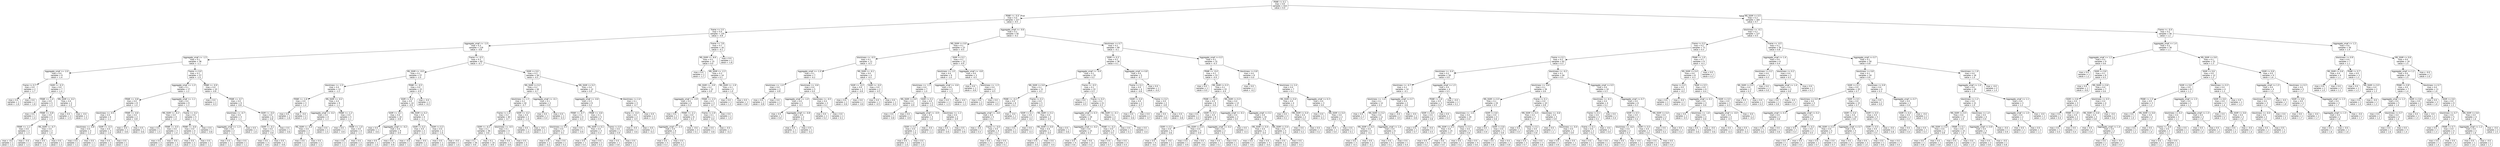 digraph Tree {
node [shape=box, style="rounded", color="black", fontname=helvetica] ;
edge [fontname=helvetica] ;
0 [label="PSNR <= 0.1\nmse = 0.8\nsamples = 410\nvalue = 0.0"] ;
1 [label="PSNR <= -0.4\nmse = 0.4\nsamples = 227\nvalue = -0.5"] ;
0 -> 1 [labeldistance=2.5, labelangle=45, headlabel="True"] ;
2 [label="frame <= 2.0\nmse = 0.4\nsamples = 135\nvalue = -0.8"] ;
1 -> 2 ;
3 [label="Aggregate_vmaf <= -1.0\nmse = 0.3\nsamples = 119\nvalue = -0.8"] ;
2 -> 3 ;
4 [label="Aggregate_vmaf <= -1.5\nmse = 0.1\nsamples = 36\nvalue = -1.1"] ;
3 -> 4 ;
5 [label="Aggregate_vmaf <= -2.0\nmse = 0.0\nsamples = 9\nvalue = -1.4"] ;
4 -> 5 ;
6 [label="frame <= 0.7\nmse = 0.0\nsamples = 2\nvalue = -1.7"] ;
5 -> 6 ;
7 [label="mse = 0.0\nsamples = 1\nvalue = -1.6"] ;
6 -> 7 ;
8 [label="mse = 0.0\nsamples = 1\nvalue = -1.8"] ;
6 -> 8 ;
9 [label="SSIM <= -0.3\nmse = 0.0\nsamples = 7\nvalue = -1.4"] ;
5 -> 9 ;
10 [label="PSNR <= -1.4\nmse = 0.0\nsamples = 5\nvalue = -1.3"] ;
9 -> 10 ;
11 [label="mse = 0.0\nsamples = 1\nvalue = -1.4"] ;
10 -> 11 ;
12 [label="PSNR <= -0.8\nmse = 0.0\nsamples = 4\nvalue = -1.3"] ;
10 -> 12 ;
13 [label="PSNR <= -1.1\nmse = 0.0\nsamples = 2\nvalue = -1.3"] ;
12 -> 13 ;
14 [label="mse = -0.0\nsamples = 1\nvalue = -1.3"] ;
13 -> 14 ;
15 [label="mse = -0.0\nsamples = 1\nvalue = -1.3"] ;
13 -> 15 ;
16 [label="MS_SSIM <= -0.7\nmse = 0.0\nsamples = 2\nvalue = -1.4"] ;
12 -> 16 ;
17 [label="mse = 0.0\nsamples = 1\nvalue = -1.4"] ;
16 -> 17 ;
18 [label="mse = 0.0\nsamples = 1\nvalue = -1.3"] ;
16 -> 18 ;
19 [label="MS_SSIM <= -0.2\nmse = 0.0\nsamples = 2\nvalue = -1.5"] ;
9 -> 19 ;
20 [label="mse = 0.0\nsamples = 1\nvalue = -1.5"] ;
19 -> 20 ;
21 [label="mse = -0.0\nsamples = 1\nvalue = -1.5"] ;
19 -> 21 ;
22 [label="frame <= 0.0\nmse = 0.1\nsamples = 27\nvalue = -1.0"] ;
4 -> 22 ;
23 [label="Aggregate_vmaf <= -1.3\nmse = 0.1\nsamples = 17\nvalue = -1.2"] ;
22 -> 23 ;
24 [label="PSNR <= -0.8\nmse = 0.0\nsamples = 8\nvalue = -1.0"] ;
23 -> 24 ;
25 [label="blockiness <= -0.5\nmse = 0.0\nsamples = 6\nvalue = -1.1"] ;
24 -> 25 ;
26 [label="blockiness <= -0.8\nmse = 0.0\nsamples = 3\nvalue = -1.2"] ;
25 -> 26 ;
27 [label="mse = 0.0\nsamples = 2\nvalue = -1.2"] ;
26 -> 27 ;
28 [label="mse = 0.0\nsamples = 1\nvalue = -1.1"] ;
26 -> 28 ;
29 [label="SSIM <= -0.3\nmse = 0.0\nsamples = 3\nvalue = -1.0"] ;
25 -> 29 ;
30 [label="mse = 0.0\nsamples = 2\nvalue = -1.0"] ;
29 -> 30 ;
31 [label="mse = 0.0\nsamples = 1\nvalue = -1.0"] ;
29 -> 31 ;
32 [label="PSNR <= -0.6\nmse = 0.0\nsamples = 2\nvalue = -0.8"] ;
24 -> 32 ;
33 [label="mse = -0.0\nsamples = 1\nvalue = -0.8"] ;
32 -> 33 ;
34 [label="mse = 0.0\nsamples = 1\nvalue = -0.6"] ;
32 -> 34 ;
35 [label="Aggregate_vmaf <= -1.1\nmse = 0.0\nsamples = 9\nvalue = -1.3"] ;
23 -> 35 ;
36 [label="MS_SSIM <= -0.2\nmse = 0.0\nsamples = 4\nvalue = -1.4"] ;
35 -> 36 ;
37 [label="mse = 0.0\nsamples = 1\nvalue = -1.5"] ;
36 -> 37 ;
38 [label="PSNR <= -0.5\nmse = 0.0\nsamples = 3\nvalue = -1.4"] ;
36 -> 38 ;
39 [label="mse = 0.0\nsamples = 2\nvalue = -1.4"] ;
38 -> 39 ;
40 [label="mse = -0.0\nsamples = 1\nvalue = -1.4"] ;
38 -> 40 ;
41 [label="frame <= -0.2\nmse = 0.0\nsamples = 5\nvalue = -1.1"] ;
35 -> 41 ;
42 [label="PSNR <= -0.6\nmse = 0.0\nsamples = 4\nvalue = -1.2"] ;
41 -> 42 ;
43 [label="mse = 0.0\nsamples = 2\nvalue = -1.3"] ;
42 -> 43 ;
44 [label="mse = 0.0\nsamples = 2\nvalue = -1.1"] ;
42 -> 44 ;
45 [label="mse = 0.0\nsamples = 1\nvalue = -0.8"] ;
41 -> 45 ;
46 [label="PSNR <= -0.9\nmse = 0.0\nsamples = 10\nvalue = -0.8"] ;
22 -> 46 ;
47 [label="mse = 0.0\nsamples = 1\nvalue = -0.3"] ;
46 -> 47 ;
48 [label="PSNR <= -0.7\nmse = 0.0\nsamples = 9\nvalue = -0.8"] ;
46 -> 48 ;
49 [label="blockiness <= -0.7\nmse = 0.0\nsamples = 3\nvalue = -1.1"] ;
48 -> 49 ;
50 [label="Aggregate_vmaf <= -1.3\nmse = 0.0\nsamples = 2\nvalue = -1.1"] ;
49 -> 50 ;
51 [label="mse = 0.0\nsamples = 1\nvalue = -1.1"] ;
50 -> 51 ;
52 [label="mse = 0.0\nsamples = 1\nvalue = -1.1"] ;
50 -> 52 ;
53 [label="mse = 0.0\nsamples = 1\nvalue = -1.0"] ;
49 -> 53 ;
54 [label="SSIM <= -0.0\nmse = 0.0\nsamples = 6\nvalue = -0.8"] ;
48 -> 54 ;
55 [label="SSIM <= -0.1\nmse = 0.0\nsamples = 5\nvalue = -0.8"] ;
54 -> 55 ;
56 [label="mse = 0.0\nsamples = 3\nvalue = -0.8"] ;
55 -> 56 ;
57 [label="mse = 0.0\nsamples = 2\nvalue = -0.8"] ;
55 -> 57 ;
58 [label="mse = 0.0\nsamples = 1\nvalue = -0.6"] ;
54 -> 58 ;
59 [label="frame <= -0.5\nmse = 0.3\nsamples = 83\nvalue = -0.7"] ;
3 -> 59 ;
60 [label="MS_SSIM <= -0.0\nmse = 0.1\nsamples = 27\nvalue = -1.0"] ;
59 -> 60 ;
61 [label="blockiness <= -1.5\nmse = 0.0\nsamples = 12\nvalue = -1.2"] ;
60 -> 61 ;
62 [label="PSNR <= -1.6\nmse = 0.0\nsamples = 3\nvalue = -1.4"] ;
61 -> 62 ;
63 [label="mse = 0.0\nsamples = 1\nvalue = -1.6"] ;
62 -> 63 ;
64 [label="mse = -0.0\nsamples = 2\nvalue = -1.4"] ;
62 -> 64 ;
65 [label="MS_SSIM <= -0.2\nmse = 0.0\nsamples = 9\nvalue = -1.1"] ;
61 -> 65 ;
66 [label="Aggregate_vmaf <= -0.2\nmse = 0.0\nsamples = 4\nvalue = -1.3"] ;
65 -> 66 ;
67 [label="MS_SSIM <= -0.4\nmse = 0.0\nsamples = 3\nvalue = -1.2"] ;
66 -> 67 ;
68 [label="mse = 0.0\nsamples = 1\nvalue = -1.2"] ;
67 -> 68 ;
69 [label="mse = 0.0\nsamples = 2\nvalue = -1.3"] ;
67 -> 69 ;
70 [label="mse = 0.0\nsamples = 1\nvalue = -1.5"] ;
66 -> 70 ;
71 [label="PSNR <= -1.2\nmse = 0.0\nsamples = 5\nvalue = -1.1"] ;
65 -> 71 ;
72 [label="mse = 0.0\nsamples = 1\nvalue = -0.9"] ;
71 -> 72 ;
73 [label="PSNR <= -1.0\nmse = 0.0\nsamples = 4\nvalue = -1.1"] ;
71 -> 73 ;
74 [label="mse = 0.0\nsamples = 2\nvalue = -1.1"] ;
73 -> 74 ;
75 [label="mse = 0.0\nsamples = 2\nvalue = -1.0"] ;
73 -> 75 ;
76 [label="PSNR <= -0.5\nmse = 0.0\nsamples = 15\nvalue = -0.9"] ;
60 -> 76 ;
77 [label="SSIM <= 0.2\nmse = 0.0\nsamples = 14\nvalue = -0.9"] ;
76 -> 77 ;
78 [label="SSIM <= -0.1\nmse = 0.0\nsamples = 10\nvalue = -0.8"] ;
77 -> 78 ;
79 [label="mse = 0.0\nsamples = 1\nvalue = -0.6"] ;
78 -> 79 ;
80 [label="Aggregate_vmaf <= -0.2\nmse = 0.0\nsamples = 9\nvalue = -0.9"] ;
78 -> 80 ;
81 [label="mse = 0.0\nsamples = 1\nvalue = -1.0"] ;
80 -> 81 ;
82 [label="mse = 0.0\nsamples = 8\nvalue = -0.9"] ;
80 -> 82 ;
83 [label="MS_SSIM <= 0.2\nmse = 0.0\nsamples = 4\nvalue = -1.1"] ;
77 -> 83 ;
84 [label="SSIM <= 0.2\nmse = 0.0\nsamples = 2\nvalue = -1.2"] ;
83 -> 84 ;
85 [label="mse = -0.0\nsamples = 1\nvalue = -1.2"] ;
84 -> 85 ;
86 [label="mse = -0.0\nsamples = 1\nvalue = -1.2"] ;
84 -> 86 ;
87 [label="SSIM <= 0.3\nmse = 0.0\nsamples = 2\nvalue = -1.0"] ;
83 -> 87 ;
88 [label="mse = 0.0\nsamples = 1\nvalue = -1.0"] ;
87 -> 88 ;
89 [label="mse = -0.0\nsamples = 1\nvalue = -1.0"] ;
87 -> 89 ;
90 [label="mse = -0.0\nsamples = 1\nvalue = -0.2"] ;
76 -> 90 ;
91 [label="SSIM <= 0.0\nmse = 0.3\nsamples = 56\nvalue = -0.5"] ;
59 -> 91 ;
92 [label="MS_SSIM <= 0.2\nmse = 0.2\nsamples = 44\nvalue = -0.7"] ;
91 -> 92 ;
93 [label="blockiness <= 1.3\nmse = 0.2\nsamples = 42\nvalue = -0.7"] ;
92 -> 93 ;
94 [label="frame <= 1.4\nmse = 0.2\nsamples = 40\nvalue = -0.7"] ;
93 -> 94 ;
95 [label="SSIM <= -0.2\nmse = 0.1\nsamples = 36\nvalue = -0.6"] ;
94 -> 95 ;
96 [label="mse = 0.1\nsamples = 26\nvalue = -0.6"] ;
95 -> 96 ;
97 [label="mse = 0.1\nsamples = 10\nvalue = -0.9"] ;
95 -> 97 ;
98 [label="blockiness <= -0.5\nmse = 0.1\nsamples = 4\nvalue = -1.1"] ;
94 -> 98 ;
99 [label="mse = 0.0\nsamples = 2\nvalue = -0.9"] ;
98 -> 99 ;
100 [label="mse = 0.0\nsamples = 2\nvalue = -1.4"] ;
98 -> 100 ;
101 [label="SSIM <= -0.2\nmse = 0.0\nsamples = 2\nvalue = -1.4"] ;
93 -> 101 ;
102 [label="mse = 0.0\nsamples = 1\nvalue = -1.4"] ;
101 -> 102 ;
103 [label="mse = -0.0\nsamples = 1\nvalue = -1.1"] ;
101 -> 103 ;
104 [label="Aggregate_vmaf <= -0.1\nmse = 0.1\nsamples = 2\nvalue = 0.0"] ;
92 -> 104 ;
105 [label="mse = 0.0\nsamples = 1\nvalue = 0.4"] ;
104 -> 105 ;
106 [label="mse = 0.0\nsamples = 1\nvalue = -0.3"] ;
104 -> 106 ;
107 [label="MS_SSIM <= 0.2\nmse = 0.4\nsamples = 12\nvalue = 0.0"] ;
91 -> 107 ;
108 [label="Aggregate_vmaf <= -0.6\nmse = 0.3\nsamples = 9\nvalue = 0.2"] ;
107 -> 108 ;
109 [label="PSNR <= -0.7\nmse = 0.1\nsamples = 4\nvalue = -0.3"] ;
108 -> 109 ;
110 [label="blockiness <= 0.5\nmse = 0.0\nsamples = 3\nvalue = -0.1"] ;
109 -> 110 ;
111 [label="mse = 0.0\nsamples = 2\nvalue = -0.2"] ;
110 -> 111 ;
112 [label="mse = 0.0\nsamples = 1\nvalue = 0.2"] ;
110 -> 112 ;
113 [label="mse = 0.0\nsamples = 1\nvalue = -0.9"] ;
109 -> 113 ;
114 [label="PSNR <= -0.6\nmse = 0.1\nsamples = 5\nvalue = 0.5"] ;
108 -> 114 ;
115 [label="MS_SSIM <= 0.1\nmse = 0.0\nsamples = 3\nvalue = 0.3"] ;
114 -> 115 ;
116 [label="mse = 0.0\nsamples = 1\nvalue = 0.4"] ;
115 -> 116 ;
117 [label="mse = 0.0\nsamples = 2\nvalue = 0.3"] ;
115 -> 117 ;
118 [label="frame <= 0.5\nmse = 0.0\nsamples = 2\nvalue = 0.9"] ;
114 -> 118 ;
119 [label="mse = 0.0\nsamples = 1\nvalue = 0.8"] ;
118 -> 119 ;
120 [label="mse = 0.0\nsamples = 1\nvalue = 1.1"] ;
118 -> 120 ;
121 [label="blockiness <= 2.4\nmse = 0.1\nsamples = 3\nvalue = -0.7"] ;
107 -> 121 ;
122 [label="frame <= -0.4\nmse = 0.0\nsamples = 2\nvalue = -0.5"] ;
121 -> 122 ;
123 [label="mse = -0.0\nsamples = 1\nvalue = -0.6"] ;
122 -> 123 ;
124 [label="mse = -0.0\nsamples = 1\nvalue = -0.2"] ;
122 -> 124 ;
125 [label="mse = 0.0\nsamples = 1\nvalue = -1.2"] ;
121 -> 125 ;
126 [label="frame <= 7.8\nmse = 0.7\nsamples = 16\nvalue = -0.1"] ;
2 -> 126 ;
127 [label="MS_SSIM <= -6.6\nmse = 0.5\nsamples = 15\nvalue = 0.0"] ;
126 -> 127 ;
128 [label="mse = 0.0\nsamples = 1\nvalue = -1.7"] ;
127 -> 128 ;
129 [label="MS_SSIM <= -2.3\nmse = 0.3\nsamples = 14\nvalue = 0.1"] ;
127 -> 129 ;
130 [label="MS_SSIM <= -3.9\nmse = 0.2\nsamples = 12\nvalue = 0.0"] ;
129 -> 130 ;
131 [label="Aggregate_vmaf <= -2.9\nmse = 0.0\nsamples = 9\nvalue = 0.2"] ;
130 -> 131 ;
132 [label="mse = 0.0\nsamples = 1\nvalue = 0.0"] ;
131 -> 132 ;
133 [label="PSNR <= -2.1\nmse = 0.0\nsamples = 8\nvalue = 0.3"] ;
131 -> 133 ;
134 [label="Aggregate_vmaf <= -2.3\nmse = 0.0\nsamples = 6\nvalue = 0.3"] ;
133 -> 134 ;
135 [label="mse = 0.0\nsamples = 5\nvalue = 0.3"] ;
134 -> 135 ;
136 [label="mse = 0.0\nsamples = 1\nvalue = 0.2"] ;
134 -> 136 ;
137 [label="mse = -0.0\nsamples = 2\nvalue = 0.1"] ;
133 -> 137 ;
138 [label="PSNR <= -2.3\nmse = 0.3\nsamples = 3\nvalue = -0.7"] ;
130 -> 138 ;
139 [label="frame <= 2.9\nmse = 0.1\nsamples = 2\nvalue = -0.4"] ;
138 -> 139 ;
140 [label="mse = 0.0\nsamples = 1\nvalue = -0.8"] ;
139 -> 140 ;
141 [label="mse = -0.0\nsamples = 1\nvalue = -0.2"] ;
139 -> 141 ;
142 [label="mse = 0.0\nsamples = 1\nvalue = -1.5"] ;
138 -> 142 ;
143 [label="MS_SSIM <= -1.9\nmse = 0.1\nsamples = 2\nvalue = 1.0"] ;
129 -> 143 ;
144 [label="mse = 0.0\nsamples = 1\nvalue = 1.3"] ;
143 -> 144 ;
145 [label="mse = 0.0\nsamples = 1\nvalue = 0.8"] ;
143 -> 145 ;
146 [label="mse = 0.0\nsamples = 1\nvalue = -1.8"] ;
126 -> 146 ;
147 [label="Aggregate_vmaf <= -0.6\nmse = 0.2\nsamples = 92\nvalue = -0.2"] ;
1 -> 147 ;
148 [label="MS_SSIM <= 0.0\nmse = 0.1\nsamples = 23\nvalue = -0.5"] ;
147 -> 148 ;
149 [label="blockiness <= -0.5\nmse = 0.1\nsamples = 11\nvalue = -0.3"] ;
148 -> 149 ;
150 [label="Aggregate_vmaf <= -1.0\nmse = 0.1\nsamples = 7\nvalue = -0.2"] ;
149 -> 150 ;
151 [label="blockiness <= -1.0\nmse = 0.0\nsamples = 2\nvalue = -0.8"] ;
150 -> 151 ;
152 [label="mse = 0.0\nsamples = 1\nvalue = -0.8"] ;
151 -> 152 ;
153 [label="mse = 0.0\nsamples = 1\nvalue = -0.7"] ;
151 -> 153 ;
154 [label="blockiness <= -0.6\nmse = 0.0\nsamples = 5\nvalue = 0.0"] ;
150 -> 154 ;
155 [label="Aggregate_vmaf <= -1.0\nmse = 0.0\nsamples = 3\nvalue = -0.1"] ;
154 -> 155 ;
156 [label="mse = 0.0\nsamples = 1\nvalue = 0.0"] ;
155 -> 156 ;
157 [label="Aggregate_vmaf <= -0.8\nmse = 0.0\nsamples = 2\nvalue = -0.1"] ;
155 -> 157 ;
158 [label="mse = 0.0\nsamples = 1\nvalue = -0.1"] ;
157 -> 158 ;
159 [label="mse = 0.0\nsamples = 1\nvalue = -0.1"] ;
157 -> 159 ;
160 [label="blockiness <= -0.5\nmse = 0.0\nsamples = 2\nvalue = 0.1"] ;
154 -> 160 ;
161 [label="mse = 0.0\nsamples = 1\nvalue = 0.2"] ;
160 -> 161 ;
162 [label="mse = 0.0\nsamples = 1\nvalue = 0.1"] ;
160 -> 162 ;
163 [label="MS_SSIM <= -0.1\nmse = 0.0\nsamples = 4\nvalue = -0.5"] ;
149 -> 163 ;
164 [label="SSIM <= -0.3\nmse = 0.0\nsamples = 2\nvalue = -0.6"] ;
163 -> 164 ;
165 [label="mse = 0.0\nsamples = 1\nvalue = -0.6"] ;
164 -> 165 ;
166 [label="mse = 0.0\nsamples = 1\nvalue = -0.6"] ;
164 -> 166 ;
167 [label="SSIM <= -0.0\nmse = 0.0\nsamples = 2\nvalue = -0.5"] ;
163 -> 167 ;
168 [label="mse = 0.0\nsamples = 1\nvalue = -0.5"] ;
167 -> 168 ;
169 [label="mse = 0.0\nsamples = 1\nvalue = -0.5"] ;
167 -> 169 ;
170 [label="SSIM <= 0.2\nmse = 0.1\nsamples = 12\nvalue = -0.9"] ;
148 -> 170 ;
171 [label="blockiness <= 1.0\nmse = 0.0\nsamples = 9\nvalue = -1.0"] ;
170 -> 171 ;
172 [label="blockiness <= -1.3\nmse = 0.0\nsamples = 7\nvalue = -1.0"] ;
171 -> 172 ;
173 [label="MS_SSIM <= 0.0\nmse = 0.0\nsamples = 2\nvalue = -0.9"] ;
172 -> 173 ;
174 [label="mse = 0.0\nsamples = 1\nvalue = -0.8"] ;
173 -> 174 ;
175 [label="mse = 0.0\nsamples = 1\nvalue = -0.9"] ;
173 -> 175 ;
176 [label="SSIM <= 0.1\nmse = 0.0\nsamples = 5\nvalue = -1.0"] ;
172 -> 176 ;
177 [label="Aggregate_vmaf <= -0.9\nmse = 0.0\nsamples = 3\nvalue = -1.0"] ;
176 -> 177 ;
178 [label="SSIM <= 0.1\nmse = 0.0\nsamples = 2\nvalue = -1.0"] ;
177 -> 178 ;
179 [label="mse = 0.0\nsamples = 1\nvalue = -1.0"] ;
178 -> 179 ;
180 [label="mse = 0.0\nsamples = 1\nvalue = -1.0"] ;
178 -> 180 ;
181 [label="mse = -0.0\nsamples = 1\nvalue = -1.1"] ;
177 -> 181 ;
182 [label="blockiness <= -1.1\nmse = 0.0\nsamples = 2\nvalue = -0.9"] ;
176 -> 182 ;
183 [label="mse = 0.0\nsamples = 1\nvalue = -0.9"] ;
182 -> 183 ;
184 [label="mse = 0.0\nsamples = 1\nvalue = -0.9"] ;
182 -> 184 ;
185 [label="Aggregate_vmaf <= -0.6\nmse = 0.0\nsamples = 2\nvalue = -1.3"] ;
171 -> 185 ;
186 [label="mse = 0.0\nsamples = 1\nvalue = -1.3"] ;
185 -> 186 ;
187 [label="mse = -0.0\nsamples = 1\nvalue = -1.2"] ;
185 -> 187 ;
188 [label="Aggregate_vmaf <= -0.8\nmse = 0.0\nsamples = 3\nvalue = -0.5"] ;
170 -> 188 ;
189 [label="mse = 0.0\nsamples = 1\nvalue = -0.6"] ;
188 -> 189 ;
190 [label="blockiness <= -1.3\nmse = 0.0\nsamples = 2\nvalue = -0.5"] ;
188 -> 190 ;
191 [label="mse = 0.0\nsamples = 1\nvalue = -0.5"] ;
190 -> 191 ;
192 [label="mse = 0.0\nsamples = 1\nvalue = -0.5"] ;
190 -> 192 ;
193 [label="blockiness <= 0.7\nmse = 0.2\nsamples = 69\nvalue = -0.1"] ;
147 -> 193 ;
194 [label="SSIM <= 0.3\nmse = 0.2\nsamples = 38\nvalue = 0.1"] ;
193 -> 194 ;
195 [label="Aggregate_vmaf <= -0.4\nmse = 0.1\nsamples = 33\nvalue = 0.2"] ;
194 -> 195 ;
196 [label="MS_SSIM <= 0.0\nmse = 0.1\nsamples = 11\nvalue = -0.1"] ;
195 -> 196 ;
197 [label="PSNR <= -0.2\nmse = 0.0\nsamples = 6\nvalue = 0.2"] ;
196 -> 197 ;
198 [label="Aggregate_vmaf <= -0.6\nmse = 0.0\nsamples = 5\nvalue = 0.1"] ;
197 -> 198 ;
199 [label="mse = -0.0\nsamples = 1\nvalue = 0.3"] ;
198 -> 199 ;
200 [label="frame <= -0.0\nmse = 0.0\nsamples = 4\nvalue = 0.1"] ;
198 -> 200 ;
201 [label="mse = 0.0\nsamples = 2\nvalue = 0.1"] ;
200 -> 201 ;
202 [label="mse = 0.0\nsamples = 2\nvalue = 0.1"] ;
200 -> 202 ;
203 [label="mse = -0.0\nsamples = 1\nvalue = 0.4"] ;
197 -> 203 ;
204 [label="frame <= 0.1\nmse = 0.0\nsamples = 5\nvalue = -0.3"] ;
196 -> 204 ;
205 [label="SSIM <= 0.1\nmse = 0.0\nsamples = 2\nvalue = -0.2"] ;
204 -> 205 ;
206 [label="mse = 0.0\nsamples = 1\nvalue = -0.2"] ;
205 -> 206 ;
207 [label="mse = 0.0\nsamples = 1\nvalue = -0.3"] ;
205 -> 207 ;
208 [label="MS_SSIM <= 0.1\nmse = 0.0\nsamples = 3\nvalue = -0.5"] ;
204 -> 208 ;
209 [label="MS_SSIM <= 0.0\nmse = 0.0\nsamples = 2\nvalue = -0.4"] ;
208 -> 209 ;
210 [label="mse = 0.0\nsamples = 1\nvalue = -0.5"] ;
209 -> 210 ;
211 [label="mse = 0.0\nsamples = 1\nvalue = -0.4"] ;
209 -> 211 ;
212 [label="mse = 0.0\nsamples = 1\nvalue = -0.6"] ;
208 -> 212 ;
213 [label="frame <= -0.5\nmse = 0.1\nsamples = 22\nvalue = 0.3"] ;
195 -> 213 ;
214 [label="mse = 0.0\nsamples = 1\nvalue = -0.5"] ;
213 -> 214 ;
215 [label="frame <= 0.2\nmse = 0.1\nsamples = 21\nvalue = 0.3"] ;
213 -> 215 ;
216 [label="Aggregate_vmaf <= 0.3\nmse = 0.0\nsamples = 19\nvalue = 0.4"] ;
215 -> 216 ;
217 [label="Aggregate_vmaf <= -0.2\nmse = 0.0\nsamples = 15\nvalue = 0.3"] ;
216 -> 217 ;
218 [label="mse = 0.0\nsamples = 4\nvalue = 0.6"] ;
217 -> 218 ;
219 [label="mse = 0.0\nsamples = 11\nvalue = 0.2"] ;
217 -> 219 ;
220 [label="PSNR <= -0.2\nmse = 0.0\nsamples = 4\nvalue = 0.5"] ;
216 -> 220 ;
221 [label="mse = 0.0\nsamples = 1\nvalue = 0.7"] ;
220 -> 221 ;
222 [label="mse = 0.0\nsamples = 3\nvalue = 0.5"] ;
220 -> 222 ;
223 [label="MS_SSIM <= -0.1\nmse = 0.1\nsamples = 2\nvalue = -0.2"] ;
215 -> 223 ;
224 [label="mse = 0.0\nsamples = 1\nvalue = 0.1"] ;
223 -> 224 ;
225 [label="mse = 0.0\nsamples = 1\nvalue = -0.4"] ;
223 -> 225 ;
226 [label="Aggregate_vmaf <= 0.8\nmse = 0.0\nsamples = 5\nvalue = -0.7"] ;
194 -> 226 ;
227 [label="frame <= 0.1\nmse = 0.0\nsamples = 4\nvalue = -0.8"] ;
226 -> 227 ;
228 [label="SSIM <= 0.4\nmse = 0.0\nsamples = 2\nvalue = -0.7"] ;
227 -> 228 ;
229 [label="mse = 0.0\nsamples = 1\nvalue = -0.6"] ;
228 -> 229 ;
230 [label="mse = 0.0\nsamples = 1\nvalue = -0.7"] ;
228 -> 230 ;
231 [label="frame <= 0.2\nmse = 0.0\nsamples = 2\nvalue = -0.8"] ;
227 -> 231 ;
232 [label="mse = 0.0\nsamples = 1\nvalue = -0.8"] ;
231 -> 232 ;
233 [label="mse = 0.0\nsamples = 1\nvalue = -0.8"] ;
231 -> 233 ;
234 [label="mse = 0.0\nsamples = 1\nvalue = -0.4"] ;
226 -> 234 ;
235 [label="Aggregate_vmaf <= 0.3\nmse = 0.1\nsamples = 31\nvalue = -0.3"] ;
193 -> 235 ;
236 [label="PSNR <= -0.4\nmse = 0.1\nsamples = 23\nvalue = -0.4"] ;
235 -> 236 ;
237 [label="mse = 0.0\nsamples = 1\nvalue = 0.0"] ;
236 -> 237 ;
238 [label="MS_SSIM <= 0.3\nmse = 0.1\nsamples = 22\nvalue = -0.4"] ;
236 -> 238 ;
239 [label="PSNR <= -0.4\nmse = 0.0\nsamples = 9\nvalue = -0.6"] ;
238 -> 239 ;
240 [label="mse = 0.0\nsamples = 1\nvalue = -0.2"] ;
239 -> 240 ;
241 [label="SSIM <= 0.1\nmse = 0.0\nsamples = 8\nvalue = -0.7"] ;
239 -> 241 ;
242 [label="SSIM <= 0.1\nmse = 0.0\nsamples = 5\nvalue = -0.6"] ;
241 -> 242 ;
243 [label="mse = 0.0\nsamples = 4\nvalue = -0.6"] ;
242 -> 243 ;
244 [label="mse = -0.0\nsamples = 1\nvalue = -0.3"] ;
242 -> 244 ;
245 [label="MS_SSIM <= 0.3\nmse = 0.0\nsamples = 3\nvalue = -0.9"] ;
241 -> 245 ;
246 [label="mse = 0.0\nsamples = 1\nvalue = -0.9"] ;
245 -> 246 ;
247 [label="mse = 0.0\nsamples = 2\nvalue = -0.8"] ;
245 -> 247 ;
248 [label="MS_SSIM <= 0.3\nmse = 0.0\nsamples = 13\nvalue = -0.3"] ;
238 -> 248 ;
249 [label="Aggregate_vmaf <= -0.1\nmse = 0.0\nsamples = 3\nvalue = 0.0"] ;
248 -> 249 ;
250 [label="Aggregate_vmaf <= -0.2\nmse = 0.0\nsamples = 2\nvalue = 0.1"] ;
249 -> 250 ;
251 [label="mse = 0.0\nsamples = 1\nvalue = 0.1"] ;
250 -> 251 ;
252 [label="mse = 0.0\nsamples = 1\nvalue = 0.1"] ;
250 -> 252 ;
253 [label="mse = 0.0\nsamples = 1\nvalue = -0.3"] ;
249 -> 253 ;
254 [label="Aggregate_vmaf <= 0.1\nmse = 0.0\nsamples = 10\nvalue = -0.4"] ;
248 -> 254 ;
255 [label="MS_SSIM <= 0.4\nmse = 0.0\nsamples = 5\nvalue = -0.4"] ;
254 -> 255 ;
256 [label="mse = 0.0\nsamples = 2\nvalue = -0.6"] ;
255 -> 256 ;
257 [label="mse = 0.0\nsamples = 3\nvalue = -0.4"] ;
255 -> 257 ;
258 [label="MS_SSIM <= 0.4\nmse = 0.0\nsamples = 5\nvalue = -0.3"] ;
254 -> 258 ;
259 [label="mse = 0.0\nsamples = 2\nvalue = -0.2"] ;
258 -> 259 ;
260 [label="mse = 0.0\nsamples = 3\nvalue = -0.3"] ;
258 -> 260 ;
261 [label="blockiness <= 0.8\nmse = 0.0\nsamples = 8\nvalue = 0.0"] ;
235 -> 261 ;
262 [label="mse = 0.0\nsamples = 1\nvalue = -0.2"] ;
261 -> 262 ;
263 [label="blockiness <= 2.4\nmse = 0.0\nsamples = 7\nvalue = 0.1"] ;
261 -> 263 ;
264 [label="MS_SSIM <= 0.4\nmse = 0.0\nsamples = 4\nvalue = 0.2"] ;
263 -> 264 ;
265 [label="mse = 0.0\nsamples = 2\nvalue = 0.1"] ;
264 -> 265 ;
266 [label="MS_SSIM <= 0.4\nmse = 0.0\nsamples = 2\nvalue = 0.2"] ;
264 -> 266 ;
267 [label="mse = 0.0\nsamples = 1\nvalue = 0.2"] ;
266 -> 267 ;
268 [label="mse = 0.0\nsamples = 1\nvalue = 0.2"] ;
266 -> 268 ;
269 [label="Aggregate_vmaf <= 0.3\nmse = 0.0\nsamples = 3\nvalue = 0.0"] ;
263 -> 269 ;
270 [label="mse = 0.0\nsamples = 1\nvalue = -0.1"] ;
269 -> 270 ;
271 [label="MS_SSIM <= 0.4\nmse = 0.0\nsamples = 2\nvalue = 0.1"] ;
269 -> 271 ;
272 [label="mse = 0.0\nsamples = 1\nvalue = 0.0"] ;
271 -> 272 ;
273 [label="mse = 0.0\nsamples = 1\nvalue = 0.1"] ;
271 -> 273 ;
274 [label="MS_SSIM <= 0.5\nmse = 0.3\nsamples = 183\nvalue = 0.7"] ;
0 -> 274 [labeldistance=2.5, labelangle=-45, headlabel="False"] ;
275 [label="blockiness <= -0.1\nmse = 0.2\nsamples = 127\nvalue = 0.5"] ;
274 -> 275 ;
276 [label="frame <= 0.2\nmse = 0.2\nsamples = 71\nvalue = 0.3"] ;
275 -> 276 ;
277 [label="frame <= 0.1\nmse = 0.2\nsamples = 62\nvalue = 0.3"] ;
276 -> 277 ;
278 [label="blockiness <= -0.4\nmse = 0.2\nsamples = 18\nvalue = 0.0"] ;
277 -> 278 ;
279 [label="blockiness <= -0.7\nmse = 0.2\nsamples = 14\nvalue = -0.1"] ;
278 -> 279 ;
280 [label="blockiness <= -1.4\nmse = 0.1\nsamples = 12\nvalue = 0.1"] ;
279 -> 280 ;
281 [label="mse = 0.0\nsamples = 1\nvalue = 0.7"] ;
280 -> 281 ;
282 [label="MS_SSIM <= 0.2\nmse = 0.0\nsamples = 11\nvalue = 0.0"] ;
280 -> 282 ;
283 [label="MS_SSIM <= 0.2\nmse = 0.0\nsamples = 5\nvalue = -0.2"] ;
282 -> 283 ;
284 [label="mse = 0.0\nsamples = 3\nvalue = -0.3"] ;
283 -> 284 ;
285 [label="mse = 0.0\nsamples = 2\nvalue = -0.1"] ;
283 -> 285 ;
286 [label="Aggregate_vmaf <= 1.4\nmse = 0.0\nsamples = 6\nvalue = 0.1"] ;
282 -> 286 ;
287 [label="mse = 0.0\nsamples = 5\nvalue = 0.1"] ;
286 -> 287 ;
288 [label="mse = 0.0\nsamples = 1\nvalue = 0.4"] ;
286 -> 288 ;
289 [label="Aggregate_vmaf <= 0.7\nmse = 0.0\nsamples = 2\nvalue = -0.6"] ;
279 -> 289 ;
290 [label="mse = -0.0\nsamples = 1\nvalue = -0.5"] ;
289 -> 290 ;
291 [label="mse = -0.0\nsamples = 1\nvalue = -0.8"] ;
289 -> 291 ;
292 [label="Aggregate_vmaf <= 1.5\nmse = 0.0\nsamples = 4\nvalue = 0.5"] ;
278 -> 292 ;
293 [label="PSNR <= 1.6\nmse = 0.0\nsamples = 3\nvalue = 0.5"] ;
292 -> 293 ;
294 [label="SSIM <= 0.4\nmse = 0.0\nsamples = 2\nvalue = 0.6"] ;
293 -> 294 ;
295 [label="mse = 0.0\nsamples = 1\nvalue = 0.7"] ;
294 -> 295 ;
296 [label="mse = -0.0\nsamples = 1\nvalue = 0.5"] ;
294 -> 296 ;
297 [label="mse = 0.0\nsamples = 1\nvalue = 0.3"] ;
293 -> 297 ;
298 [label="mse = -0.0\nsamples = 1\nvalue = 0.1"] ;
292 -> 298 ;
299 [label="blockiness <= -0.2\nmse = 0.1\nsamples = 44\nvalue = 0.5"] ;
277 -> 299 ;
300 [label="blockiness <= -0.6\nmse = 0.1\nsamples = 34\nvalue = 0.6"] ;
299 -> 300 ;
301 [label="MS_SSIM <= 0.5\nmse = 0.1\nsamples = 24\nvalue = 0.5"] ;
300 -> 301 ;
302 [label="blockiness <= -1.0\nmse = 0.0\nsamples = 20\nvalue = 0.4"] ;
301 -> 302 ;
303 [label="MS_SSIM <= 0.5\nmse = 0.0\nsamples = 15\nvalue = 0.3"] ;
302 -> 303 ;
304 [label="mse = 0.0\nsamples = 5\nvalue = 0.2"] ;
303 -> 304 ;
305 [label="mse = 0.0\nsamples = 10\nvalue = 0.4"] ;
303 -> 305 ;
306 [label="frame <= 0.1\nmse = 0.0\nsamples = 5\nvalue = 0.6"] ;
302 -> 306 ;
307 [label="mse = 0.0\nsamples = 1\nvalue = 0.2"] ;
306 -> 307 ;
308 [label="mse = 0.0\nsamples = 4\nvalue = 0.6"] ;
306 -> 308 ;
309 [label="SSIM <= 0.6\nmse = 0.0\nsamples = 4\nvalue = 0.8"] ;
301 -> 309 ;
310 [label="mse = 0.0\nsamples = 1\nvalue = 0.9"] ;
309 -> 310 ;
311 [label="SSIM <= 0.6\nmse = 0.0\nsamples = 3\nvalue = 0.8"] ;
309 -> 311 ;
312 [label="mse = 0.0\nsamples = 1\nvalue = 0.8"] ;
311 -> 312 ;
313 [label="mse = 0.0\nsamples = 2\nvalue = 0.8"] ;
311 -> 313 ;
314 [label="frame <= 0.1\nmse = 0.0\nsamples = 10\nvalue = 0.8"] ;
300 -> 314 ;
315 [label="MS_SSIM <= 0.4\nmse = 0.0\nsamples = 7\nvalue = 0.7"] ;
314 -> 315 ;
316 [label="mse = 0.0\nsamples = 1\nvalue = 0.5"] ;
315 -> 316 ;
317 [label="frame <= 0.1\nmse = 0.0\nsamples = 6\nvalue = 0.8"] ;
315 -> 317 ;
318 [label="mse = 0.0\nsamples = 3\nvalue = 0.7"] ;
317 -> 318 ;
319 [label="mse = 0.0\nsamples = 3\nvalue = 0.8"] ;
317 -> 319 ;
320 [label="blockiness <= -0.6\nmse = 0.0\nsamples = 3\nvalue = 0.9"] ;
314 -> 320 ;
321 [label="mse = 0.0\nsamples = 1\nvalue = 1.1"] ;
320 -> 321 ;
322 [label="blockiness <= -0.4\nmse = 0.0\nsamples = 2\nvalue = 0.9"] ;
320 -> 322 ;
323 [label="mse = 0.0\nsamples = 1\nvalue = 0.9"] ;
322 -> 323 ;
324 [label="mse = 0.0\nsamples = 1\nvalue = 0.9"] ;
322 -> 324 ;
325 [label="Aggregate_vmaf <= 0.5\nmse = 0.0\nsamples = 10\nvalue = 0.3"] ;
299 -> 325 ;
326 [label="blockiness <= -0.1\nmse = 0.0\nsamples = 4\nvalue = 0.2"] ;
325 -> 326 ;
327 [label="frame <= 0.1\nmse = 0.0\nsamples = 3\nvalue = 0.1"] ;
326 -> 327 ;
328 [label="frame <= 0.1\nmse = 0.0\nsamples = 2\nvalue = 0.2"] ;
327 -> 328 ;
329 [label="mse = 0.0\nsamples = 1\nvalue = 0.1"] ;
328 -> 329 ;
330 [label="mse = 0.0\nsamples = 1\nvalue = 0.2"] ;
328 -> 330 ;
331 [label="mse = -0.0\nsamples = 1\nvalue = 0.0"] ;
327 -> 331 ;
332 [label="mse = 0.0\nsamples = 1\nvalue = 0.4"] ;
326 -> 332 ;
333 [label="Aggregate_vmaf <= 0.7\nmse = 0.0\nsamples = 6\nvalue = 0.3"] ;
325 -> 333 ;
334 [label="SSIM <= 0.5\nmse = 0.0\nsamples = 4\nvalue = 0.4"] ;
333 -> 334 ;
335 [label="blockiness <= -0.2\nmse = 0.0\nsamples = 2\nvalue = 0.3"] ;
334 -> 335 ;
336 [label="mse = 0.0\nsamples = 1\nvalue = 0.3"] ;
335 -> 336 ;
337 [label="mse = -0.0\nsamples = 1\nvalue = 0.3"] ;
335 -> 337 ;
338 [label="SSIM <= 0.5\nmse = 0.0\nsamples = 2\nvalue = 0.4"] ;
334 -> 338 ;
339 [label="mse = 0.0\nsamples = 1\nvalue = 0.4"] ;
338 -> 339 ;
340 [label="mse = 0.0\nsamples = 1\nvalue = 0.4"] ;
338 -> 340 ;
341 [label="MS_SSIM <= 0.4\nmse = 0.0\nsamples = 2\nvalue = 0.3"] ;
333 -> 341 ;
342 [label="mse = 0.0\nsamples = 1\nvalue = 0.2"] ;
341 -> 342 ;
343 [label="mse = 0.0\nsamples = 1\nvalue = 0.3"] ;
341 -> 343 ;
344 [label="PSNR <= 1.0\nmse = 0.1\nsamples = 9\nvalue = -0.3"] ;
276 -> 344 ;
345 [label="MS_SSIM <= 0.4\nmse = 0.0\nsamples = 8\nvalue = -0.3"] ;
344 -> 345 ;
346 [label="frame <= 0.3\nmse = 0.0\nsamples = 2\nvalue = -0.2"] ;
345 -> 346 ;
347 [label="mse = 0.0\nsamples = 1\nvalue = -0.2"] ;
346 -> 347 ;
348 [label="mse = -0.0\nsamples = 1\nvalue = -0.1"] ;
346 -> 348 ;
349 [label="SSIM <= 0.5\nmse = 0.0\nsamples = 6\nvalue = -0.4"] ;
345 -> 349 ;
350 [label="Aggregate_vmaf <= 0.1\nmse = 0.0\nsamples = 3\nvalue = -0.6"] ;
349 -> 350 ;
351 [label="mse = 0.0\nsamples = 1\nvalue = -0.5"] ;
350 -> 351 ;
352 [label="blockiness <= -1.6\nmse = 0.0\nsamples = 2\nvalue = -0.6"] ;
350 -> 352 ;
353 [label="mse = 0.0\nsamples = 1\nvalue = -0.6"] ;
352 -> 353 ;
354 [label="mse = -0.0\nsamples = 1\nvalue = -0.6"] ;
352 -> 354 ;
355 [label="SSIM <= 0.5\nmse = 0.0\nsamples = 3\nvalue = -0.3"] ;
349 -> 355 ;
356 [label="Aggregate_vmaf <= -0.0\nmse = 0.0\nsamples = 2\nvalue = -0.3"] ;
355 -> 356 ;
357 [label="mse = 0.0\nsamples = 1\nvalue = -0.3"] ;
356 -> 357 ;
358 [label="mse = 0.0\nsamples = 1\nvalue = -0.3"] ;
356 -> 358 ;
359 [label="mse = -0.0\nsamples = 1\nvalue = -0.5"] ;
355 -> 359 ;
360 [label="mse = 0.0\nsamples = 1\nvalue = 0.3"] ;
344 -> 360 ;
361 [label="frame <= -0.5\nmse = 0.1\nsamples = 56\nvalue = 0.8"] ;
275 -> 361 ;
362 [label="Aggregate_vmaf <= 1.4\nmse = 0.0\nsamples = 6\nvalue = 0.4"] ;
361 -> 362 ;
363 [label="blockiness <= 0.2\nmse = 0.0\nsamples = 3\nvalue = 0.3"] ;
362 -> 363 ;
364 [label="MS_SSIM <= 0.5\nmse = 0.0\nsamples = 2\nvalue = 0.3"] ;
363 -> 364 ;
365 [label="mse = 0.0\nsamples = 1\nvalue = 0.3"] ;
364 -> 365 ;
366 [label="mse = 0.0\nsamples = 1\nvalue = 0.3"] ;
364 -> 366 ;
367 [label="mse = 0.0\nsamples = 1\nvalue = 0.0"] ;
363 -> 367 ;
368 [label="blockiness <= 0.2\nmse = 0.0\nsamples = 3\nvalue = 0.5"] ;
362 -> 368 ;
369 [label="Aggregate_vmaf <= 1.4\nmse = 0.0\nsamples = 2\nvalue = 0.6"] ;
368 -> 369 ;
370 [label="mse = 0.0\nsamples = 1\nvalue = 0.6"] ;
369 -> 370 ;
371 [label="mse = -0.0\nsamples = 1\nvalue = 0.5"] ;
369 -> 371 ;
372 [label="mse = 0.0\nsamples = 1\nvalue = 0.3"] ;
368 -> 372 ;
373 [label="Aggregate_vmaf <= 0.7\nmse = 0.1\nsamples = 50\nvalue = 0.8"] ;
361 -> 373 ;
374 [label="blockiness <= 0.8\nmse = 0.1\nsamples = 24\nvalue = 0.6"] ;
373 -> 374 ;
375 [label="SSIM <= 0.3\nmse = 0.0\nsamples = 20\nvalue = 0.7"] ;
374 -> 375 ;
376 [label="blockiness <= 0.0\nmse = 0.0\nsamples = 5\nvalue = 0.5"] ;
375 -> 376 ;
377 [label="Aggregate_vmaf <= 0.3\nmse = 0.0\nsamples = 2\nvalue = 0.6"] ;
376 -> 377 ;
378 [label="mse = 0.0\nsamples = 1\nvalue = 0.6"] ;
377 -> 378 ;
379 [label="mse = 0.0\nsamples = 1\nvalue = 0.6"] ;
377 -> 379 ;
380 [label="Aggregate_vmaf <= 0.2\nmse = 0.0\nsamples = 3\nvalue = 0.4"] ;
376 -> 380 ;
381 [label="mse = 0.0\nsamples = 1\nvalue = 0.3"] ;
380 -> 381 ;
382 [label="PSNR <= 0.2\nmse = 0.0\nsamples = 2\nvalue = 0.5"] ;
380 -> 382 ;
383 [label="mse = 0.0\nsamples = 1\nvalue = 0.4"] ;
382 -> 383 ;
384 [label="mse = 0.0\nsamples = 1\nvalue = 0.5"] ;
382 -> 384 ;
385 [label="SSIM <= 0.5\nmse = 0.0\nsamples = 15\nvalue = 0.7"] ;
375 -> 385 ;
386 [label="SSIM <= 0.4\nmse = 0.0\nsamples = 10\nvalue = 0.8"] ;
385 -> 386 ;
387 [label="MS_SSIM <= 0.3\nmse = 0.0\nsamples = 5\nvalue = 0.7"] ;
386 -> 387 ;
388 [label="mse = 0.0\nsamples = 1\nvalue = 0.7"] ;
387 -> 388 ;
389 [label="mse = 0.0\nsamples = 4\nvalue = 0.7"] ;
387 -> 389 ;
390 [label="Aggregate_vmaf <= 0.7\nmse = 0.0\nsamples = 5\nvalue = 1.0"] ;
386 -> 390 ;
391 [label="mse = 0.0\nsamples = 3\nvalue = 0.9"] ;
390 -> 391 ;
392 [label="mse = 0.0\nsamples = 2\nvalue = 1.0"] ;
390 -> 392 ;
393 [label="SSIM <= 0.5\nmse = 0.0\nsamples = 5\nvalue = 0.5"] ;
385 -> 393 ;
394 [label="SSIM <= 0.5\nmse = 0.0\nsamples = 4\nvalue = 0.5"] ;
393 -> 394 ;
395 [label="mse = 0.0\nsamples = 1\nvalue = 0.6"] ;
394 -> 395 ;
396 [label="mse = 0.0\nsamples = 3\nvalue = 0.5"] ;
394 -> 396 ;
397 [label="mse = -0.0\nsamples = 1\nvalue = 0.8"] ;
393 -> 397 ;
398 [label="blockiness <= 0.9\nmse = 0.0\nsamples = 4\nvalue = 0.3"] ;
374 -> 398 ;
399 [label="mse = 0.0\nsamples = 1\nvalue = 0.0"] ;
398 -> 399 ;
400 [label="Aggregate_vmaf <= 0.7\nmse = 0.0\nsamples = 3\nvalue = 0.4"] ;
398 -> 400 ;
401 [label="SSIM <= 0.4\nmse = 0.0\nsamples = 2\nvalue = 0.3"] ;
400 -> 401 ;
402 [label="mse = 0.0\nsamples = 1\nvalue = 0.4"] ;
401 -> 402 ;
403 [label="mse = 0.0\nsamples = 1\nvalue = 0.3"] ;
401 -> 403 ;
404 [label="mse = -0.0\nsamples = 1\nvalue = 0.5"] ;
400 -> 404 ;
405 [label="blockiness <= 1.9\nmse = 0.0\nsamples = 26\nvalue = 1.0"] ;
373 -> 405 ;
406 [label="Aggregate_vmaf <= 1.0\nmse = 0.0\nsamples = 24\nvalue = 1.0"] ;
405 -> 406 ;
407 [label="blockiness <= 1.2\nmse = 0.0\nsamples = 21\nvalue = 1.0"] ;
406 -> 407 ;
408 [label="MS_SSIM <= 0.5\nmse = 0.0\nsamples = 17\nvalue = 1.0"] ;
407 -> 408 ;
409 [label="MS_SSIM <= 0.4\nmse = 0.0\nsamples = 2\nvalue = 0.8"] ;
408 -> 409 ;
410 [label="mse = 0.0\nsamples = 1\nvalue = 0.8"] ;
409 -> 410 ;
411 [label="mse = 0.0\nsamples = 1\nvalue = 0.8"] ;
409 -> 411 ;
412 [label="PSNR <= 0.1\nmse = 0.0\nsamples = 15\nvalue = 1.0"] ;
408 -> 412 ;
413 [label="mse = 0.0\nsamples = 2\nvalue = 1.2"] ;
412 -> 413 ;
414 [label="mse = 0.0\nsamples = 13\nvalue = 1.0"] ;
412 -> 414 ;
415 [label="blockiness <= 1.4\nmse = 0.0\nsamples = 4\nvalue = 0.9"] ;
407 -> 415 ;
416 [label="Aggregate_vmaf <= 0.9\nmse = 0.0\nsamples = 3\nvalue = 0.8"] ;
415 -> 416 ;
417 [label="mse = 0.0\nsamples = 2\nvalue = 0.8"] ;
416 -> 417 ;
418 [label="mse = -0.0\nsamples = 1\nvalue = 0.8"] ;
416 -> 418 ;
419 [label="mse = -0.0\nsamples = 1\nvalue = 0.9"] ;
415 -> 419 ;
420 [label="Aggregate_vmaf <= 1.1\nmse = 0.0\nsamples = 3\nvalue = 1.2"] ;
406 -> 420 ;
421 [label="Aggregate_vmaf <= 1.0\nmse = 0.0\nsamples = 2\nvalue = 1.1"] ;
420 -> 421 ;
422 [label="mse = 0.0\nsamples = 1\nvalue = 1.2"] ;
421 -> 422 ;
423 [label="mse = 0.0\nsamples = 1\nvalue = 1.1"] ;
421 -> 423 ;
424 [label="mse = -0.0\nsamples = 1\nvalue = 1.3"] ;
420 -> 424 ;
425 [label="mse = -0.0\nsamples = 2\nvalue = 1.4"] ;
405 -> 425 ;
426 [label="frame <= -0.4\nmse = 0.2\nsamples = 56\nvalue = 1.2"] ;
274 -> 426 ;
427 [label="Aggregate_vmaf <= 1.4\nmse = 0.2\nsamples = 30\nvalue = 1.1"] ;
426 -> 427 ;
428 [label="Aggregate_vmaf <= 1.2\nmse = 0.2\nsamples = 9\nvalue = 0.6"] ;
427 -> 428 ;
429 [label="mse = 0.0\nsamples = 1\nvalue = 1.2"] ;
428 -> 429 ;
430 [label="SSIM <= 0.6\nmse = 0.1\nsamples = 8\nvalue = 0.5"] ;
428 -> 430 ;
431 [label="mse = 0.0\nsamples = 1\nvalue = -0.6"] ;
430 -> 431 ;
432 [label="MS_SSIM <= 0.6\nmse = 0.0\nsamples = 7\nvalue = 0.6"] ;
430 -> 432 ;
433 [label="SSIM <= 0.6\nmse = 0.0\nsamples = 3\nvalue = 0.4"] ;
432 -> 433 ;
434 [label="mse = 0.0\nsamples = 1\nvalue = 0.4"] ;
433 -> 434 ;
435 [label="PSNR <= 1.6\nmse = 0.0\nsamples = 2\nvalue = 0.4"] ;
433 -> 435 ;
436 [label="mse = 0.0\nsamples = 1\nvalue = 0.4"] ;
435 -> 436 ;
437 [label="mse = 0.0\nsamples = 1\nvalue = 0.4"] ;
435 -> 437 ;
438 [label="blockiness <= 0.5\nmse = 0.0\nsamples = 4\nvalue = 0.7"] ;
432 -> 438 ;
439 [label="MS_SSIM <= 0.6\nmse = 0.0\nsamples = 3\nvalue = 0.8"] ;
438 -> 439 ;
440 [label="mse = 0.0\nsamples = 1\nvalue = 0.9"] ;
439 -> 440 ;
441 [label="Aggregate_vmaf <= 1.4\nmse = 0.0\nsamples = 2\nvalue = 0.7"] ;
439 -> 441 ;
442 [label="mse = 0.0\nsamples = 1\nvalue = 0.7"] ;
441 -> 442 ;
443 [label="mse = -0.0\nsamples = 1\nvalue = 0.7"] ;
441 -> 443 ;
444 [label="mse = -0.0\nsamples = 1\nvalue = 0.6"] ;
438 -> 444 ;
445 [label="MS_SSIM <= 0.6\nmse = 0.1\nsamples = 21\nvalue = 1.3"] ;
427 -> 445 ;
446 [label="SSIM <= 0.6\nmse = 0.0\nsamples = 12\nvalue = 1.2"] ;
445 -> 446 ;
447 [label="SSIM <= 0.6\nmse = 0.0\nsamples = 8\nvalue = 1.1"] ;
446 -> 447 ;
448 [label="PSNR <= 1.5\nmse = 0.0\nsamples = 3\nvalue = 1.2"] ;
447 -> 448 ;
449 [label="mse = 0.0\nsamples = 1\nvalue = 1.0"] ;
448 -> 449 ;
450 [label="MS_SSIM <= 0.6\nmse = 0.0\nsamples = 2\nvalue = 1.3"] ;
448 -> 450 ;
451 [label="mse = 0.0\nsamples = 1\nvalue = 1.2"] ;
450 -> 451 ;
452 [label="mse = 0.0\nsamples = 1\nvalue = 1.4"] ;
450 -> 452 ;
453 [label="Aggregate_vmaf <= 1.5\nmse = 0.0\nsamples = 5\nvalue = 1.1"] ;
447 -> 453 ;
454 [label="blockiness <= 0.2\nmse = 0.0\nsamples = 3\nvalue = 1.1"] ;
453 -> 454 ;
455 [label="frame <= -0.6\nmse = 0.0\nsamples = 2\nvalue = 1.1"] ;
454 -> 455 ;
456 [label="mse = 0.0\nsamples = 1\nvalue = 1.1"] ;
455 -> 456 ;
457 [label="mse = 0.0\nsamples = 1\nvalue = 1.1"] ;
455 -> 457 ;
458 [label="mse = 0.0\nsamples = 1\nvalue = 1.1"] ;
454 -> 458 ;
459 [label="Aggregate_vmaf <= 1.5\nmse = 0.0\nsamples = 2\nvalue = 1.0"] ;
453 -> 459 ;
460 [label="mse = 0.0\nsamples = 1\nvalue = 1.0"] ;
459 -> 460 ;
461 [label="mse = 0.0\nsamples = 1\nvalue = 1.0"] ;
459 -> 461 ;
462 [label="blockiness <= 0.3\nmse = 0.0\nsamples = 4\nvalue = 1.3"] ;
446 -> 462 ;
463 [label="SSIM <= 0.6\nmse = 0.0\nsamples = 3\nvalue = 1.4"] ;
462 -> 463 ;
464 [label="mse = 0.0\nsamples = 1\nvalue = 1.5"] ;
463 -> 464 ;
465 [label="MS_SSIM <= 0.6\nmse = 0.0\nsamples = 2\nvalue = 1.4"] ;
463 -> 465 ;
466 [label="mse = 0.0\nsamples = 1\nvalue = 1.4"] ;
465 -> 466 ;
467 [label="mse = -0.0\nsamples = 1\nvalue = 1.4"] ;
465 -> 467 ;
468 [label="mse = 0.0\nsamples = 1\nvalue = 1.2"] ;
462 -> 468 ;
469 [label="SSIM <= 0.6\nmse = 0.0\nsamples = 9\nvalue = 1.6"] ;
445 -> 469 ;
470 [label="Aggregate_vmaf <= 1.5\nmse = 0.0\nsamples = 4\nvalue = 1.5"] ;
469 -> 470 ;
471 [label="blockiness <= 0.3\nmse = 0.0\nsamples = 3\nvalue = 1.4"] ;
470 -> 471 ;
472 [label="blockiness <= -0.0\nmse = 0.0\nsamples = 2\nvalue = 1.4"] ;
471 -> 472 ;
473 [label="mse = 0.0\nsamples = 1\nvalue = 1.5"] ;
472 -> 473 ;
474 [label="mse = 0.0\nsamples = 1\nvalue = 1.4"] ;
472 -> 474 ;
475 [label="mse = 0.0\nsamples = 1\nvalue = 1.3"] ;
471 -> 475 ;
476 [label="mse = -0.0\nsamples = 1\nvalue = 1.8"] ;
470 -> 476 ;
477 [label="blockiness <= 0.3\nmse = 0.0\nsamples = 5\nvalue = 1.7"] ;
469 -> 477 ;
478 [label="SSIM <= 0.6\nmse = 0.0\nsamples = 2\nvalue = 1.7"] ;
477 -> 478 ;
479 [label="mse = 0.0\nsamples = 1\nvalue = 1.7"] ;
478 -> 479 ;
480 [label="mse = -0.0\nsamples = 1\nvalue = 1.7"] ;
478 -> 480 ;
481 [label="Aggregate_vmaf <= 1.5\nmse = 0.0\nsamples = 3\nvalue = 1.7"] ;
477 -> 481 ;
482 [label="Aggregate_vmaf <= 1.5\nmse = 0.0\nsamples = 2\nvalue = 1.6"] ;
481 -> 482 ;
483 [label="mse = 0.0\nsamples = 1\nvalue = 1.6"] ;
482 -> 483 ;
484 [label="mse = -0.0\nsamples = 1\nvalue = 1.6"] ;
482 -> 484 ;
485 [label="mse = -0.0\nsamples = 1\nvalue = 1.7"] ;
481 -> 485 ;
486 [label="Aggregate_vmaf <= 1.2\nmse = 0.0\nsamples = 26\nvalue = 1.4"] ;
426 -> 486 ;
487 [label="blockiness <= 0.9\nmse = 0.0\nsamples = 7\nvalue = 1.1"] ;
486 -> 487 ;
488 [label="MS_SSIM <= 0.6\nmse = 0.0\nsamples = 4\nvalue = 1.1"] ;
487 -> 488 ;
489 [label="mse = 0.0\nsamples = 1\nvalue = 1.0"] ;
488 -> 489 ;
490 [label="mse = 0.0\nsamples = 3\nvalue = 1.1"] ;
488 -> 490 ;
491 [label="PSNR <= 0.7\nmse = 0.0\nsamples = 3\nvalue = 1.3"] ;
487 -> 491 ;
492 [label="mse = 0.0\nsamples = 1\nvalue = 1.3"] ;
491 -> 492 ;
493 [label="MS_SSIM <= 0.5\nmse = 0.0\nsamples = 2\nvalue = 1.3"] ;
491 -> 493 ;
494 [label="mse = 0.0\nsamples = 1\nvalue = 1.4"] ;
493 -> 494 ;
495 [label="mse = -0.0\nsamples = 1\nvalue = 1.3"] ;
493 -> 495 ;
496 [label="MS_SSIM <= 0.6\nmse = 0.0\nsamples = 19\nvalue = 1.5"] ;
486 -> 496 ;
497 [label="Aggregate_vmaf <= 1.2\nmse = 0.0\nsamples = 18\nvalue = 1.5"] ;
496 -> 497 ;
498 [label="PSNR <= 0.8\nmse = 0.0\nsamples = 7\nvalue = 1.4"] ;
497 -> 498 ;
499 [label="Aggregate_vmaf <= 1.2\nmse = 0.0\nsamples = 5\nvalue = 1.4"] ;
498 -> 499 ;
500 [label="mse = 0.0\nsamples = 1\nvalue = 1.2"] ;
499 -> 500 ;
501 [label="blockiness <= 0.7\nmse = 0.0\nsamples = 4\nvalue = 1.4"] ;
499 -> 501 ;
502 [label="mse = 0.0\nsamples = 1\nvalue = 1.6"] ;
501 -> 502 ;
503 [label="mse = 0.0\nsamples = 3\nvalue = 1.4"] ;
501 -> 503 ;
504 [label="SSIM <= 0.6\nmse = 0.0\nsamples = 2\nvalue = 1.5"] ;
498 -> 504 ;
505 [label="mse = 0.0\nsamples = 1\nvalue = 1.5"] ;
504 -> 505 ;
506 [label="mse = -0.0\nsamples = 1\nvalue = 1.5"] ;
504 -> 506 ;
507 [label="blockiness <= 0.7\nmse = 0.0\nsamples = 11\nvalue = 1.6"] ;
497 -> 507 ;
508 [label="mse = 0.0\nsamples = 2\nvalue = 1.6"] ;
507 -> 508 ;
509 [label="SSIM <= 0.6\nmse = 0.0\nsamples = 9\nvalue = 1.5"] ;
507 -> 509 ;
510 [label="blockiness <= 0.7\nmse = 0.0\nsamples = 5\nvalue = 1.4"] ;
509 -> 510 ;
511 [label="mse = 0.0\nsamples = 1\nvalue = 1.3"] ;
510 -> 511 ;
512 [label="PSNR <= 0.7\nmse = 0.0\nsamples = 4\nvalue = 1.5"] ;
510 -> 512 ;
513 [label="mse = 0.0\nsamples = 1\nvalue = 1.4"] ;
512 -> 513 ;
514 [label="mse = 0.0\nsamples = 3\nvalue = 1.5"] ;
512 -> 514 ;
515 [label="MS_SSIM <= 0.6\nmse = 0.0\nsamples = 4\nvalue = 1.6"] ;
509 -> 515 ;
516 [label="Aggregate_vmaf <= 1.2\nmse = 0.0\nsamples = 2\nvalue = 1.6"] ;
515 -> 516 ;
517 [label="mse = 0.0\nsamples = 1\nvalue = 1.6"] ;
516 -> 517 ;
518 [label="mse = -0.0\nsamples = 1\nvalue = 1.7"] ;
516 -> 518 ;
519 [label="mse = -0.0\nsamples = 2\nvalue = 1.5"] ;
515 -> 519 ;
520 [label="mse = -0.0\nsamples = 1\nvalue = 2.0"] ;
496 -> 520 ;
}
